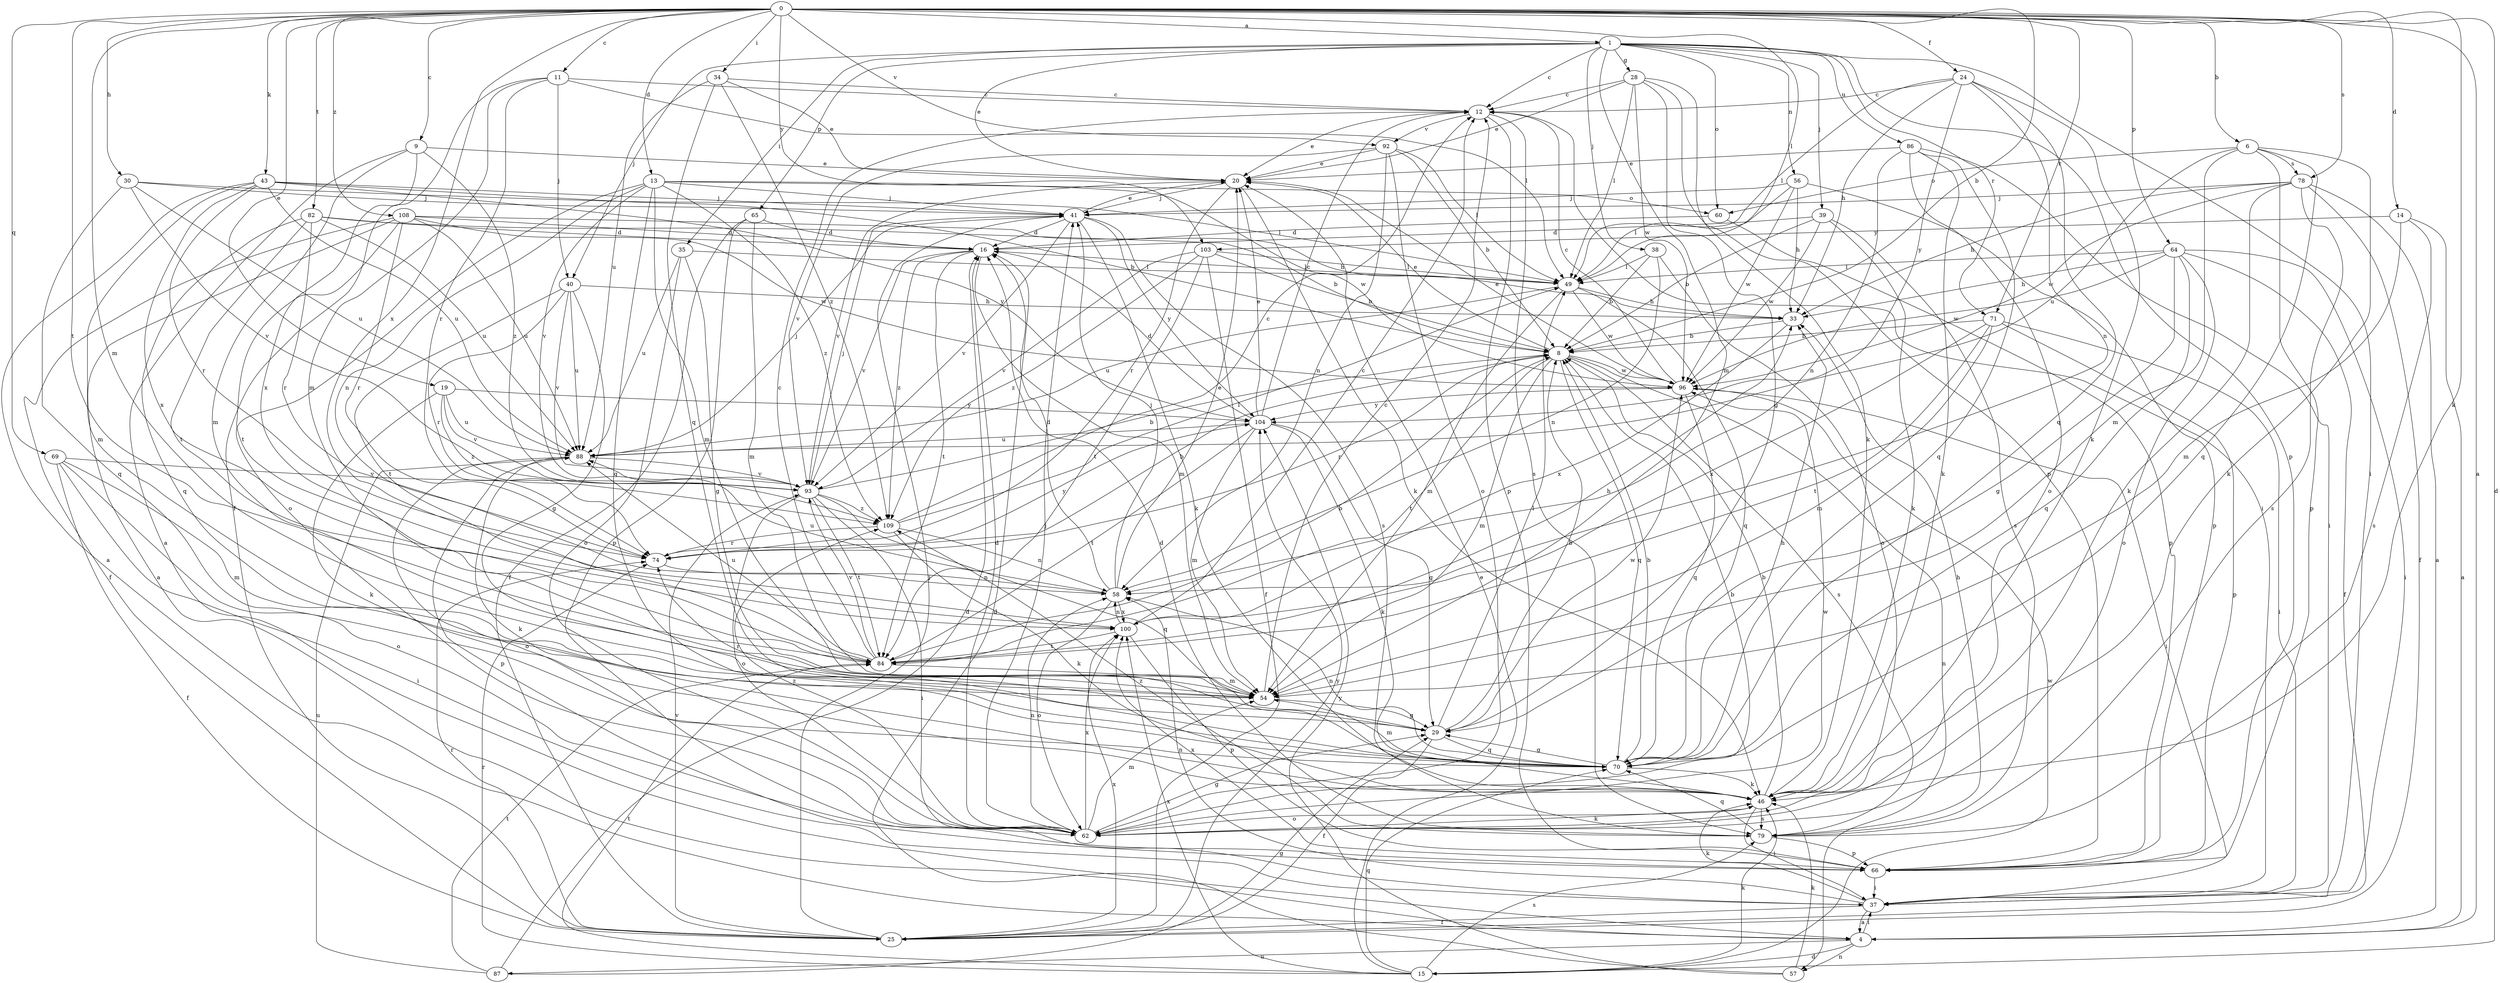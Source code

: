 strict digraph  {
0;
1;
4;
6;
8;
9;
11;
12;
13;
14;
15;
16;
19;
20;
24;
25;
28;
29;
30;
33;
34;
35;
37;
38;
39;
40;
41;
43;
46;
49;
54;
56;
57;
58;
60;
62;
64;
65;
66;
69;
70;
71;
74;
78;
79;
82;
84;
86;
87;
88;
92;
93;
96;
100;
103;
104;
108;
109;
0 -> 1  [label=a];
0 -> 4  [label=a];
0 -> 6  [label=b];
0 -> 8  [label=b];
0 -> 9  [label=c];
0 -> 11  [label=c];
0 -> 13  [label=d];
0 -> 14  [label=d];
0 -> 15  [label=d];
0 -> 19  [label=e];
0 -> 24  [label=f];
0 -> 30  [label=h];
0 -> 34  [label=i];
0 -> 43  [label=k];
0 -> 46  [label=k];
0 -> 49  [label=l];
0 -> 54  [label=m];
0 -> 64  [label=p];
0 -> 69  [label=q];
0 -> 71  [label=r];
0 -> 78  [label=s];
0 -> 82  [label=t];
0 -> 84  [label=t];
0 -> 92  [label=v];
0 -> 100  [label=x];
0 -> 103  [label=y];
0 -> 108  [label=z];
1 -> 12  [label=c];
1 -> 20  [label=e];
1 -> 28  [label=g];
1 -> 35  [label=i];
1 -> 37  [label=i];
1 -> 38  [label=j];
1 -> 39  [label=j];
1 -> 40  [label=j];
1 -> 54  [label=m];
1 -> 56  [label=n];
1 -> 60  [label=o];
1 -> 65  [label=p];
1 -> 66  [label=p];
1 -> 71  [label=r];
1 -> 86  [label=u];
4 -> 15  [label=d];
4 -> 37  [label=i];
4 -> 57  [label=n];
4 -> 87  [label=u];
6 -> 46  [label=k];
6 -> 54  [label=m];
6 -> 60  [label=o];
6 -> 66  [label=p];
6 -> 70  [label=q];
6 -> 78  [label=s];
6 -> 88  [label=u];
8 -> 20  [label=e];
8 -> 54  [label=m];
8 -> 57  [label=n];
8 -> 70  [label=q];
8 -> 74  [label=r];
8 -> 79  [label=s];
8 -> 84  [label=t];
8 -> 96  [label=w];
9 -> 4  [label=a];
9 -> 20  [label=e];
9 -> 54  [label=m];
9 -> 100  [label=x];
9 -> 109  [label=z];
11 -> 12  [label=c];
11 -> 25  [label=f];
11 -> 40  [label=j];
11 -> 49  [label=l];
11 -> 54  [label=m];
11 -> 74  [label=r];
12 -> 20  [label=e];
12 -> 37  [label=i];
12 -> 66  [label=p];
12 -> 79  [label=s];
12 -> 92  [label=v];
13 -> 41  [label=j];
13 -> 54  [label=m];
13 -> 58  [label=n];
13 -> 60  [label=o];
13 -> 62  [label=o];
13 -> 70  [label=q];
13 -> 93  [label=v];
13 -> 96  [label=w];
13 -> 109  [label=z];
14 -> 4  [label=a];
14 -> 54  [label=m];
14 -> 79  [label=s];
14 -> 103  [label=y];
15 -> 20  [label=e];
15 -> 46  [label=k];
15 -> 70  [label=q];
15 -> 74  [label=r];
15 -> 79  [label=s];
15 -> 84  [label=t];
15 -> 96  [label=w];
15 -> 100  [label=x];
16 -> 49  [label=l];
16 -> 54  [label=m];
16 -> 84  [label=t];
16 -> 93  [label=v];
16 -> 109  [label=z];
19 -> 46  [label=k];
19 -> 88  [label=u];
19 -> 93  [label=v];
19 -> 104  [label=y];
19 -> 109  [label=z];
20 -> 41  [label=j];
20 -> 46  [label=k];
20 -> 74  [label=r];
20 -> 93  [label=v];
24 -> 12  [label=c];
24 -> 33  [label=h];
24 -> 46  [label=k];
24 -> 49  [label=l];
24 -> 58  [label=n];
24 -> 70  [label=q];
24 -> 104  [label=y];
25 -> 41  [label=j];
25 -> 74  [label=r];
25 -> 93  [label=v];
25 -> 100  [label=x];
25 -> 104  [label=y];
28 -> 12  [label=c];
28 -> 20  [label=e];
28 -> 29  [label=g];
28 -> 46  [label=k];
28 -> 49  [label=l];
28 -> 66  [label=p];
28 -> 96  [label=w];
29 -> 8  [label=b];
29 -> 25  [label=f];
29 -> 49  [label=l];
29 -> 70  [label=q];
29 -> 74  [label=r];
29 -> 96  [label=w];
30 -> 41  [label=j];
30 -> 49  [label=l];
30 -> 70  [label=q];
30 -> 88  [label=u];
30 -> 93  [label=v];
33 -> 8  [label=b];
33 -> 100  [label=x];
34 -> 12  [label=c];
34 -> 20  [label=e];
34 -> 70  [label=q];
34 -> 88  [label=u];
34 -> 109  [label=z];
35 -> 29  [label=g];
35 -> 49  [label=l];
35 -> 62  [label=o];
35 -> 88  [label=u];
37 -> 4  [label=a];
37 -> 25  [label=f];
37 -> 46  [label=k];
37 -> 58  [label=n];
38 -> 8  [label=b];
38 -> 49  [label=l];
38 -> 58  [label=n];
38 -> 62  [label=o];
39 -> 8  [label=b];
39 -> 16  [label=d];
39 -> 46  [label=k];
39 -> 79  [label=s];
39 -> 96  [label=w];
40 -> 29  [label=g];
40 -> 33  [label=h];
40 -> 74  [label=r];
40 -> 84  [label=t];
40 -> 88  [label=u];
40 -> 93  [label=v];
41 -> 16  [label=d];
41 -> 20  [label=e];
41 -> 46  [label=k];
41 -> 79  [label=s];
41 -> 93  [label=v];
41 -> 104  [label=y];
43 -> 4  [label=a];
43 -> 8  [label=b];
43 -> 41  [label=j];
43 -> 54  [label=m];
43 -> 74  [label=r];
43 -> 88  [label=u];
43 -> 100  [label=x];
43 -> 104  [label=y];
46 -> 8  [label=b];
46 -> 37  [label=i];
46 -> 62  [label=o];
46 -> 79  [label=s];
49 -> 33  [label=h];
49 -> 54  [label=m];
49 -> 70  [label=q];
49 -> 88  [label=u];
49 -> 96  [label=w];
54 -> 12  [label=c];
54 -> 29  [label=g];
56 -> 33  [label=h];
56 -> 41  [label=j];
56 -> 49  [label=l];
56 -> 66  [label=p];
56 -> 96  [label=w];
57 -> 16  [label=d];
57 -> 46  [label=k];
57 -> 104  [label=y];
58 -> 16  [label=d];
58 -> 20  [label=e];
58 -> 41  [label=j];
58 -> 62  [label=o];
58 -> 88  [label=u];
58 -> 100  [label=x];
60 -> 16  [label=d];
60 -> 66  [label=p];
62 -> 8  [label=b];
62 -> 16  [label=d];
62 -> 29  [label=g];
62 -> 41  [label=j];
62 -> 46  [label=k];
62 -> 54  [label=m];
62 -> 58  [label=n];
62 -> 96  [label=w];
62 -> 100  [label=x];
62 -> 109  [label=z];
64 -> 25  [label=f];
64 -> 29  [label=g];
64 -> 33  [label=h];
64 -> 37  [label=i];
64 -> 49  [label=l];
64 -> 62  [label=o];
64 -> 70  [label=q];
64 -> 96  [label=w];
65 -> 16  [label=d];
65 -> 25  [label=f];
65 -> 54  [label=m];
65 -> 66  [label=p];
66 -> 37  [label=i];
66 -> 100  [label=x];
69 -> 25  [label=f];
69 -> 37  [label=i];
69 -> 54  [label=m];
69 -> 62  [label=o];
69 -> 93  [label=v];
70 -> 8  [label=b];
70 -> 29  [label=g];
70 -> 33  [label=h];
70 -> 46  [label=k];
70 -> 54  [label=m];
70 -> 58  [label=n];
71 -> 8  [label=b];
71 -> 37  [label=i];
71 -> 54  [label=m];
71 -> 66  [label=p];
71 -> 84  [label=t];
71 -> 100  [label=x];
74 -> 8  [label=b];
74 -> 58  [label=n];
74 -> 104  [label=y];
78 -> 4  [label=a];
78 -> 25  [label=f];
78 -> 33  [label=h];
78 -> 41  [label=j];
78 -> 46  [label=k];
78 -> 79  [label=s];
78 -> 96  [label=w];
79 -> 16  [label=d];
79 -> 33  [label=h];
79 -> 66  [label=p];
79 -> 70  [label=q];
79 -> 109  [label=z];
82 -> 8  [label=b];
82 -> 16  [label=d];
82 -> 70  [label=q];
82 -> 74  [label=r];
82 -> 84  [label=t];
82 -> 88  [label=u];
84 -> 8  [label=b];
84 -> 12  [label=c];
84 -> 33  [label=h];
84 -> 54  [label=m];
84 -> 88  [label=u];
84 -> 93  [label=v];
86 -> 20  [label=e];
86 -> 37  [label=i];
86 -> 46  [label=k];
86 -> 58  [label=n];
86 -> 62  [label=o];
86 -> 70  [label=q];
87 -> 16  [label=d];
87 -> 29  [label=g];
87 -> 84  [label=t];
87 -> 88  [label=u];
88 -> 41  [label=j];
88 -> 46  [label=k];
88 -> 62  [label=o];
88 -> 66  [label=p];
88 -> 93  [label=v];
92 -> 8  [label=b];
92 -> 20  [label=e];
92 -> 49  [label=l];
92 -> 58  [label=n];
92 -> 62  [label=o];
92 -> 93  [label=v];
93 -> 8  [label=b];
93 -> 37  [label=i];
93 -> 41  [label=j];
93 -> 62  [label=o];
93 -> 70  [label=q];
93 -> 84  [label=t];
93 -> 109  [label=z];
96 -> 12  [label=c];
96 -> 20  [label=e];
96 -> 37  [label=i];
96 -> 70  [label=q];
96 -> 104  [label=y];
100 -> 12  [label=c];
100 -> 58  [label=n];
100 -> 66  [label=p];
100 -> 84  [label=t];
103 -> 8  [label=b];
103 -> 25  [label=f];
103 -> 49  [label=l];
103 -> 84  [label=t];
103 -> 93  [label=v];
103 -> 109  [label=z];
104 -> 12  [label=c];
104 -> 16  [label=d];
104 -> 20  [label=e];
104 -> 29  [label=g];
104 -> 46  [label=k];
104 -> 54  [label=m];
104 -> 84  [label=t];
104 -> 88  [label=u];
108 -> 4  [label=a];
108 -> 16  [label=d];
108 -> 25  [label=f];
108 -> 33  [label=h];
108 -> 74  [label=r];
108 -> 84  [label=t];
108 -> 88  [label=u];
108 -> 96  [label=w];
109 -> 12  [label=c];
109 -> 46  [label=k];
109 -> 49  [label=l];
109 -> 58  [label=n];
109 -> 74  [label=r];
}
